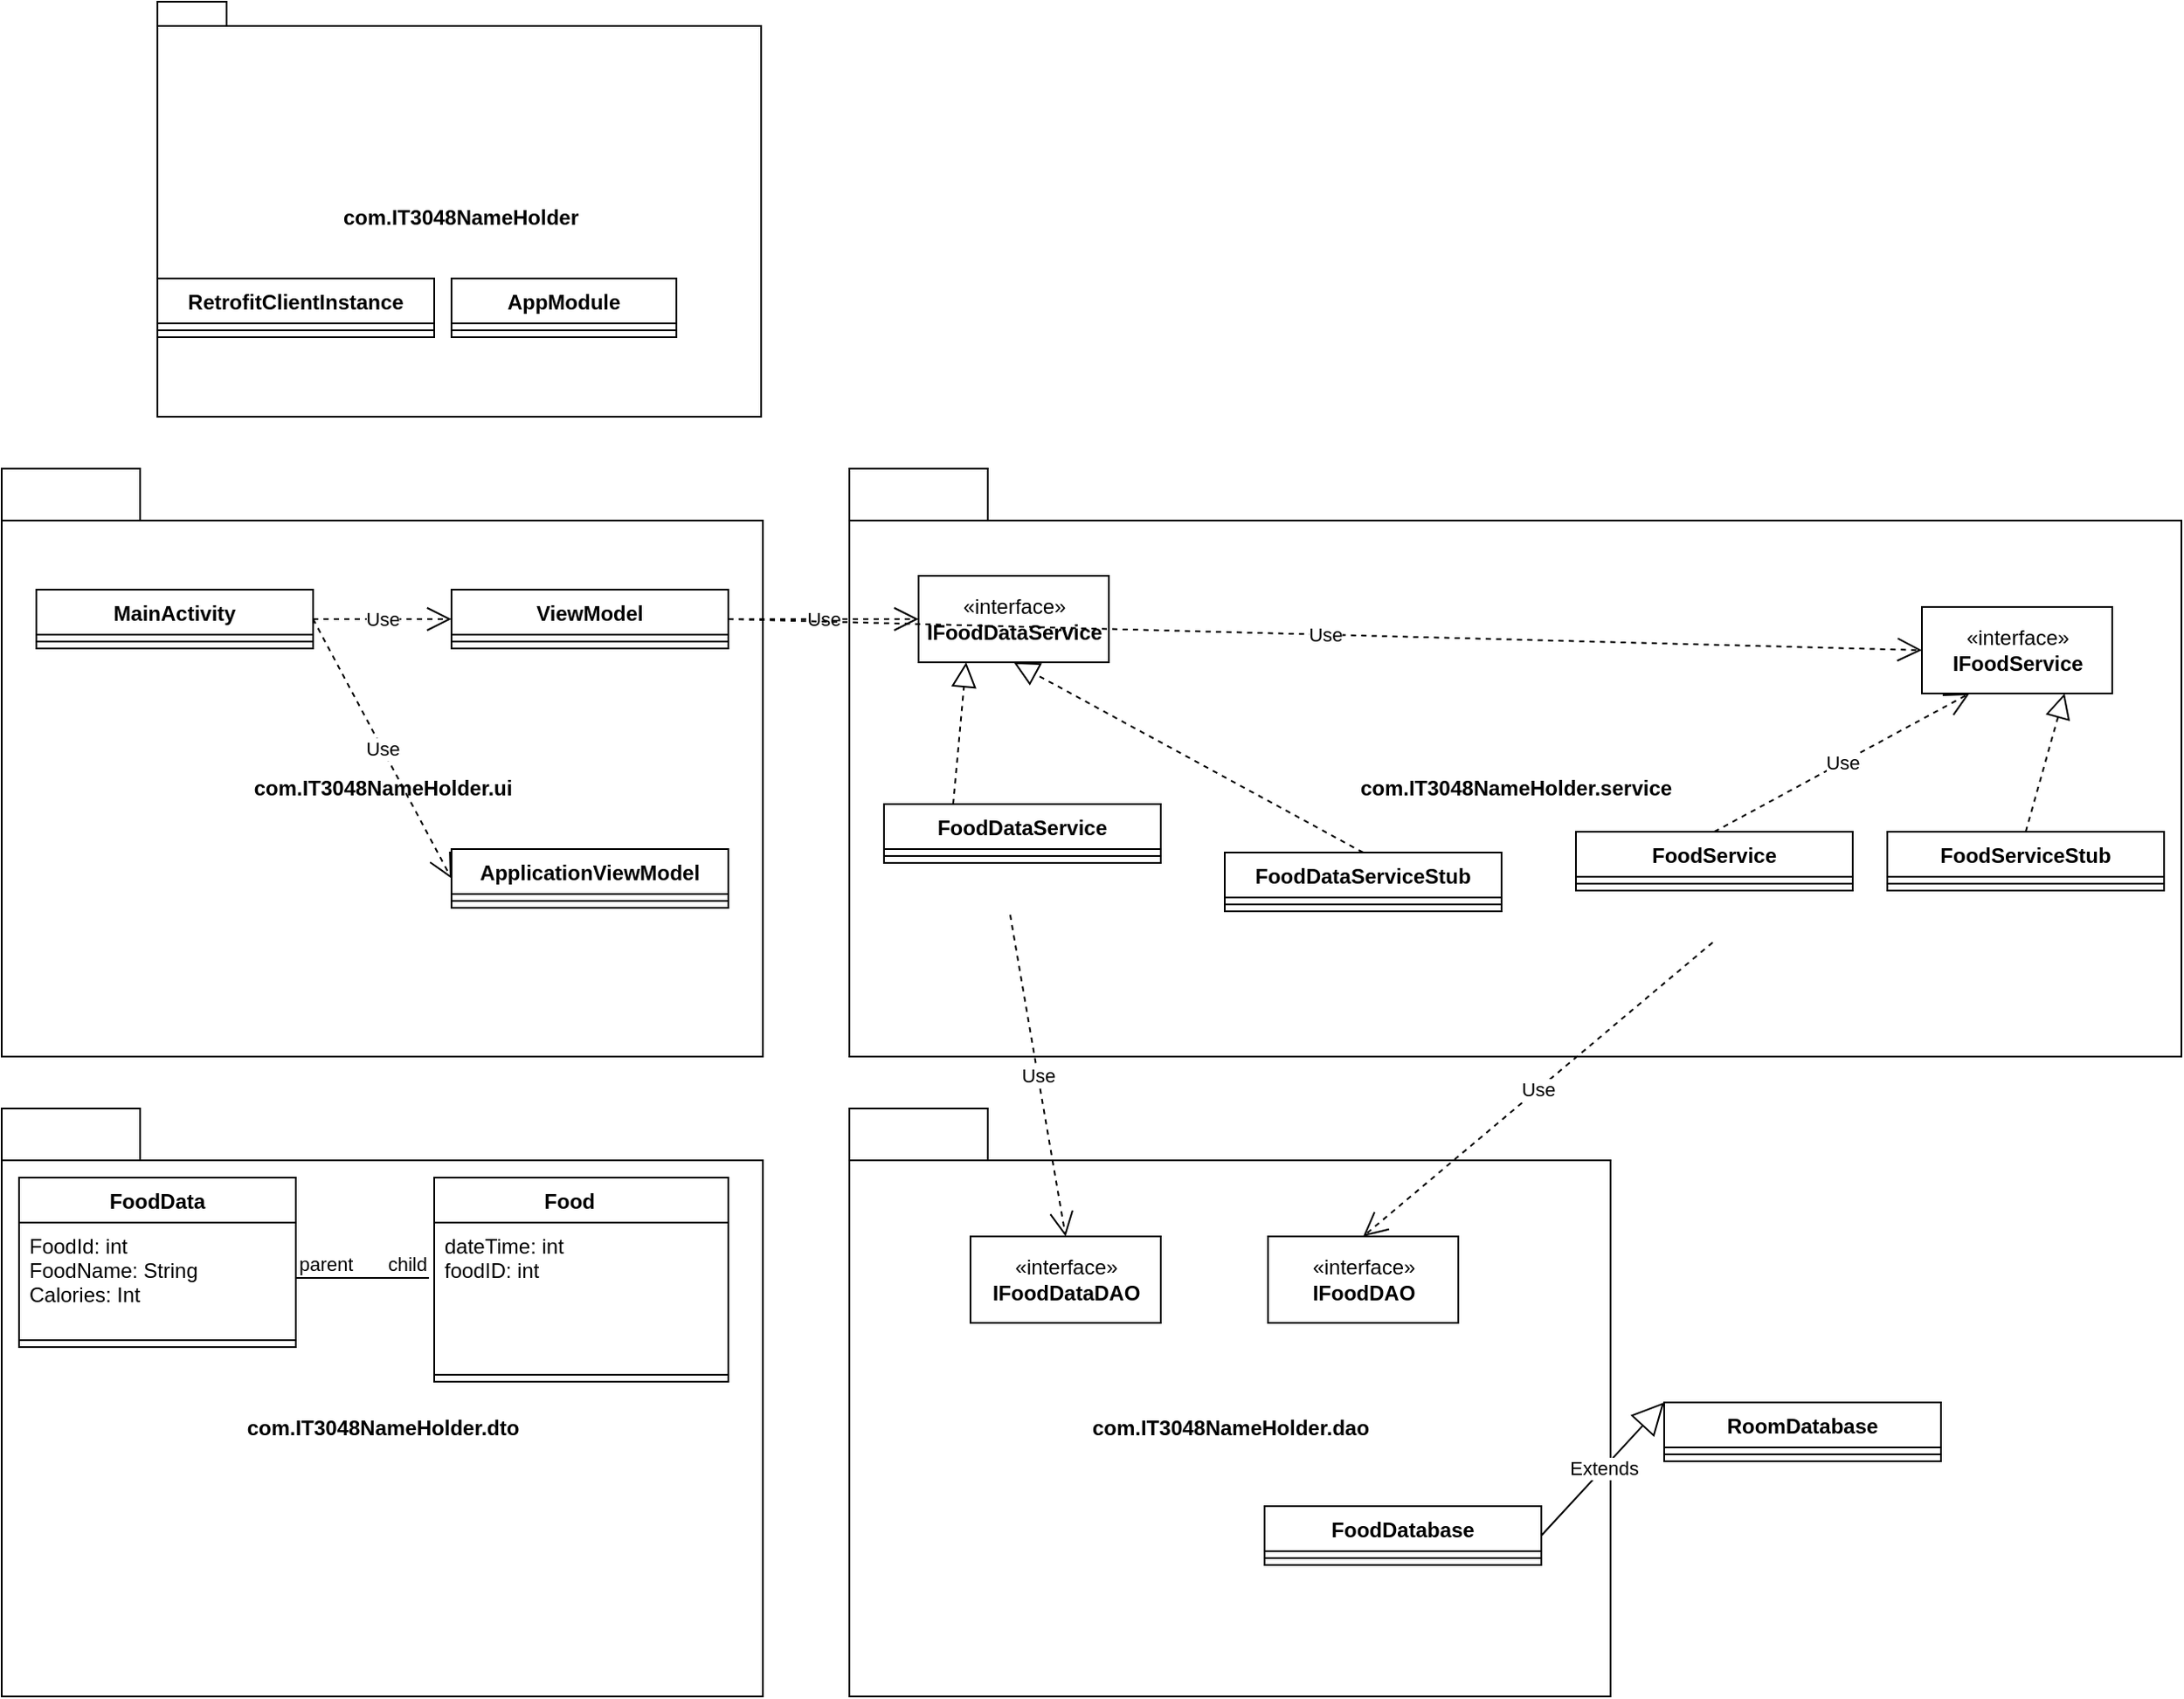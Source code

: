 <mxfile version="20.8.10" type="github">
  <diagram name="Page-1" id="b5b7bab2-c9e2-2cf4-8b2a-24fd1a2a6d21">
    <mxGraphModel dx="1434" dy="822" grid="1" gridSize="10" guides="1" tooltips="1" connect="1" arrows="1" fold="1" page="1" pageScale="1" pageWidth="827" pageHeight="1169" background="none" math="0" shadow="0">
      <root>
        <mxCell id="0" />
        <mxCell id="1" parent="0" />
        <mxCell id="UoRlEjGYQ4p_Dg9qFwCA-1" value="com.IT3048NameHolder.ui" style="shape=folder;fontStyle=1;tabWidth=80;tabHeight=30;tabPosition=left;html=1;boundedLbl=1;" parent="1" vertex="1">
          <mxGeometry x="200" y="340" width="440" height="340" as="geometry" />
        </mxCell>
        <mxCell id="UoRlEjGYQ4p_Dg9qFwCA-2" value="com.IT3048NameHolder.dto" style="shape=folder;fontStyle=1;tabWidth=80;tabHeight=30;tabPosition=left;html=1;boundedLbl=1;" parent="1" vertex="1">
          <mxGeometry x="200" y="710" width="440" height="340" as="geometry" />
        </mxCell>
        <mxCell id="UoRlEjGYQ4p_Dg9qFwCA-3" value="com.IT3048NameHolder.service" style="shape=folder;fontStyle=1;tabWidth=80;tabHeight=30;tabPosition=left;html=1;boundedLbl=1;" parent="1" vertex="1">
          <mxGeometry x="690" y="340" width="770" height="340" as="geometry" />
        </mxCell>
        <mxCell id="UoRlEjGYQ4p_Dg9qFwCA-4" value="com.IT3048NameHolder.dao" style="shape=folder;fontStyle=1;tabWidth=80;tabHeight=30;tabPosition=left;html=1;boundedLbl=1;" parent="1" vertex="1">
          <mxGeometry x="690" y="710" width="440" height="340" as="geometry" />
        </mxCell>
        <mxCell id="UoRlEjGYQ4p_Dg9qFwCA-6" value="MainActivity" style="swimlane;fontStyle=1;align=center;verticalAlign=top;childLayout=stackLayout;horizontal=1;startSize=26;horizontalStack=0;resizeParent=1;resizeParentMax=0;resizeLast=0;collapsible=1;marginBottom=0;" parent="1" vertex="1">
          <mxGeometry x="220" y="410" width="160" height="34" as="geometry" />
        </mxCell>
        <mxCell id="UoRlEjGYQ4p_Dg9qFwCA-8" value="" style="line;strokeWidth=1;fillColor=none;align=left;verticalAlign=middle;spacingTop=-1;spacingLeft=3;spacingRight=3;rotatable=0;labelPosition=right;points=[];portConstraint=eastwest;strokeColor=inherit;" parent="UoRlEjGYQ4p_Dg9qFwCA-6" vertex="1">
          <mxGeometry y="26" width="160" height="8" as="geometry" />
        </mxCell>
        <mxCell id="UoRlEjGYQ4p_Dg9qFwCA-10" value="ViewModel" style="swimlane;fontStyle=1;align=center;verticalAlign=top;childLayout=stackLayout;horizontal=1;startSize=26;horizontalStack=0;resizeParent=1;resizeParentMax=0;resizeLast=0;collapsible=1;marginBottom=0;" parent="1" vertex="1">
          <mxGeometry x="460" y="410" width="160" height="34" as="geometry" />
        </mxCell>
        <mxCell id="UoRlEjGYQ4p_Dg9qFwCA-12" value="" style="line;strokeWidth=1;fillColor=none;align=left;verticalAlign=middle;spacingTop=-1;spacingLeft=3;spacingRight=3;rotatable=0;labelPosition=right;points=[];portConstraint=eastwest;strokeColor=inherit;" parent="UoRlEjGYQ4p_Dg9qFwCA-10" vertex="1">
          <mxGeometry y="26" width="160" height="8" as="geometry" />
        </mxCell>
        <mxCell id="UoRlEjGYQ4p_Dg9qFwCA-14" value="ApplicationViewModel" style="swimlane;fontStyle=1;align=center;verticalAlign=top;childLayout=stackLayout;horizontal=1;startSize=26;horizontalStack=0;resizeParent=1;resizeParentMax=0;resizeLast=0;collapsible=1;marginBottom=0;" parent="1" vertex="1">
          <mxGeometry x="460" y="560" width="160" height="34" as="geometry" />
        </mxCell>
        <mxCell id="UoRlEjGYQ4p_Dg9qFwCA-16" value="" style="line;strokeWidth=1;fillColor=none;align=left;verticalAlign=middle;spacingTop=-1;spacingLeft=3;spacingRight=3;rotatable=0;labelPosition=right;points=[];portConstraint=eastwest;strokeColor=inherit;" parent="UoRlEjGYQ4p_Dg9qFwCA-14" vertex="1">
          <mxGeometry y="26" width="160" height="8" as="geometry" />
        </mxCell>
        <mxCell id="UoRlEjGYQ4p_Dg9qFwCA-18" value="com.IT3048NameHolder" style="shape=folder;fontStyle=1;spacingTop=10;tabWidth=40;tabHeight=14;tabPosition=left;html=1;" parent="1" vertex="1">
          <mxGeometry x="290" y="70" width="349" height="240" as="geometry" />
        </mxCell>
        <mxCell id="UoRlEjGYQ4p_Dg9qFwCA-19" value="AppModule" style="swimlane;fontStyle=1;align=center;verticalAlign=top;childLayout=stackLayout;horizontal=1;startSize=26;horizontalStack=0;resizeParent=1;resizeParentMax=0;resizeLast=0;collapsible=1;marginBottom=0;" parent="1" vertex="1">
          <mxGeometry x="460" y="230" width="130" height="34" as="geometry" />
        </mxCell>
        <mxCell id="UoRlEjGYQ4p_Dg9qFwCA-21" value="" style="line;strokeWidth=1;fillColor=none;align=left;verticalAlign=middle;spacingTop=-1;spacingLeft=3;spacingRight=3;rotatable=0;labelPosition=right;points=[];portConstraint=eastwest;strokeColor=inherit;" parent="UoRlEjGYQ4p_Dg9qFwCA-19" vertex="1">
          <mxGeometry y="26" width="130" height="8" as="geometry" />
        </mxCell>
        <mxCell id="UoRlEjGYQ4p_Dg9qFwCA-23" value="Use" style="endArrow=open;endSize=12;dashed=1;html=1;rounded=0;exitX=1;exitY=0.5;exitDx=0;exitDy=0;entryX=0;entryY=0.5;entryDx=0;entryDy=0;" parent="1" source="UoRlEjGYQ4p_Dg9qFwCA-6" target="UoRlEjGYQ4p_Dg9qFwCA-10" edge="1">
          <mxGeometry width="160" relative="1" as="geometry">
            <mxPoint x="830" y="550" as="sourcePoint" />
            <mxPoint x="990" y="550" as="targetPoint" />
          </mxGeometry>
        </mxCell>
        <mxCell id="UoRlEjGYQ4p_Dg9qFwCA-24" value="Use" style="endArrow=open;endSize=12;dashed=1;html=1;rounded=0;exitX=1;exitY=0.5;exitDx=0;exitDy=0;entryX=0;entryY=0.5;entryDx=0;entryDy=0;" parent="1" source="UoRlEjGYQ4p_Dg9qFwCA-6" target="UoRlEjGYQ4p_Dg9qFwCA-14" edge="1">
          <mxGeometry width="160" relative="1" as="geometry">
            <mxPoint x="830" y="550" as="sourcePoint" />
            <mxPoint x="990" y="550" as="targetPoint" />
          </mxGeometry>
        </mxCell>
        <mxCell id="UoRlEjGYQ4p_Dg9qFwCA-25" value="FoodData" style="swimlane;fontStyle=1;align=center;verticalAlign=top;childLayout=stackLayout;horizontal=1;startSize=26;horizontalStack=0;resizeParent=1;resizeParentMax=0;resizeLast=0;collapsible=1;marginBottom=0;" parent="1" vertex="1">
          <mxGeometry x="210" y="750" width="160" height="98" as="geometry" />
        </mxCell>
        <mxCell id="UoRlEjGYQ4p_Dg9qFwCA-26" value="FoodId: int&#xa;FoodName: String&#xa;Calories: Int&#xa;" style="text;strokeColor=none;fillColor=none;align=left;verticalAlign=top;spacingLeft=4;spacingRight=4;overflow=hidden;rotatable=0;points=[[0,0.5],[1,0.5]];portConstraint=eastwest;" parent="UoRlEjGYQ4p_Dg9qFwCA-25" vertex="1">
          <mxGeometry y="26" width="160" height="64" as="geometry" />
        </mxCell>
        <mxCell id="UoRlEjGYQ4p_Dg9qFwCA-27" value="" style="line;strokeWidth=1;fillColor=none;align=left;verticalAlign=middle;spacingTop=-1;spacingLeft=3;spacingRight=3;rotatable=0;labelPosition=right;points=[];portConstraint=eastwest;strokeColor=inherit;" parent="UoRlEjGYQ4p_Dg9qFwCA-25" vertex="1">
          <mxGeometry y="90" width="160" height="8" as="geometry" />
        </mxCell>
        <mxCell id="UoRlEjGYQ4p_Dg9qFwCA-29" value="Food    " style="swimlane;fontStyle=1;align=center;verticalAlign=top;childLayout=stackLayout;horizontal=1;startSize=26;horizontalStack=0;resizeParent=1;resizeParentMax=0;resizeLast=0;collapsible=1;marginBottom=0;" parent="1" vertex="1">
          <mxGeometry x="450" y="750" width="170" height="118" as="geometry" />
        </mxCell>
        <mxCell id="UoRlEjGYQ4p_Dg9qFwCA-30" value="dateTime: int&#xa;foodID: int&#xa;" style="text;strokeColor=none;fillColor=none;align=left;verticalAlign=top;spacingLeft=4;spacingRight=4;overflow=hidden;rotatable=0;points=[[0,0.5],[1,0.5]];portConstraint=eastwest;" parent="UoRlEjGYQ4p_Dg9qFwCA-29" vertex="1">
          <mxGeometry y="26" width="170" height="84" as="geometry" />
        </mxCell>
        <mxCell id="UoRlEjGYQ4p_Dg9qFwCA-31" value="" style="line;strokeWidth=1;fillColor=none;align=left;verticalAlign=middle;spacingTop=-1;spacingLeft=3;spacingRight=3;rotatable=0;labelPosition=right;points=[];portConstraint=eastwest;strokeColor=inherit;" parent="UoRlEjGYQ4p_Dg9qFwCA-29" vertex="1">
          <mxGeometry y="110" width="170" height="8" as="geometry" />
        </mxCell>
        <mxCell id="UoRlEjGYQ4p_Dg9qFwCA-33" value="" style="endArrow=none;html=1;edgeStyle=orthogonalEdgeStyle;rounded=0;exitX=1;exitY=0.5;exitDx=0;exitDy=0;entryX=-0.018;entryY=0.381;entryDx=0;entryDy=0;entryPerimeter=0;" parent="1" source="UoRlEjGYQ4p_Dg9qFwCA-26" target="UoRlEjGYQ4p_Dg9qFwCA-30" edge="1">
          <mxGeometry relative="1" as="geometry">
            <mxPoint x="830" y="550" as="sourcePoint" />
            <mxPoint x="990" y="550" as="targetPoint" />
          </mxGeometry>
        </mxCell>
        <mxCell id="UoRlEjGYQ4p_Dg9qFwCA-34" value="parent" style="edgeLabel;resizable=0;html=1;align=left;verticalAlign=bottom;" parent="UoRlEjGYQ4p_Dg9qFwCA-33" connectable="0" vertex="1">
          <mxGeometry x="-1" relative="1" as="geometry" />
        </mxCell>
        <mxCell id="UoRlEjGYQ4p_Dg9qFwCA-35" value="child" style="edgeLabel;resizable=0;html=1;align=right;verticalAlign=bottom;" parent="UoRlEjGYQ4p_Dg9qFwCA-33" connectable="0" vertex="1">
          <mxGeometry x="1" relative="1" as="geometry" />
        </mxCell>
        <mxCell id="UoRlEjGYQ4p_Dg9qFwCA-36" value="FoodDataService" style="swimlane;fontStyle=1;align=center;verticalAlign=top;childLayout=stackLayout;horizontal=1;startSize=26;horizontalStack=0;resizeParent=1;resizeParentMax=0;resizeLast=0;collapsible=1;marginBottom=0;" parent="1" vertex="1">
          <mxGeometry x="710" y="534" width="160" height="34" as="geometry" />
        </mxCell>
        <mxCell id="UoRlEjGYQ4p_Dg9qFwCA-38" value="" style="line;strokeWidth=1;fillColor=none;align=left;verticalAlign=middle;spacingTop=-1;spacingLeft=3;spacingRight=3;rotatable=0;labelPosition=right;points=[];portConstraint=eastwest;strokeColor=inherit;" parent="UoRlEjGYQ4p_Dg9qFwCA-36" vertex="1">
          <mxGeometry y="26" width="160" height="8" as="geometry" />
        </mxCell>
        <mxCell id="UoRlEjGYQ4p_Dg9qFwCA-40" value="FoodService" style="swimlane;fontStyle=1;align=center;verticalAlign=top;childLayout=stackLayout;horizontal=1;startSize=26;horizontalStack=0;resizeParent=1;resizeParentMax=0;resizeLast=0;collapsible=1;marginBottom=0;" parent="1" vertex="1">
          <mxGeometry x="1110" y="550" width="160" height="34" as="geometry" />
        </mxCell>
        <mxCell id="UoRlEjGYQ4p_Dg9qFwCA-42" value="" style="line;strokeWidth=1;fillColor=none;align=left;verticalAlign=middle;spacingTop=-1;spacingLeft=3;spacingRight=3;rotatable=0;labelPosition=right;points=[];portConstraint=eastwest;strokeColor=inherit;" parent="UoRlEjGYQ4p_Dg9qFwCA-40" vertex="1">
          <mxGeometry y="26" width="160" height="8" as="geometry" />
        </mxCell>
        <mxCell id="UoRlEjGYQ4p_Dg9qFwCA-44" value="«interface»&lt;br&gt;&lt;b&gt;IFoodService&lt;/b&gt;" style="html=1;" parent="1" vertex="1">
          <mxGeometry x="1310" y="420" width="110" height="50" as="geometry" />
        </mxCell>
        <mxCell id="UoRlEjGYQ4p_Dg9qFwCA-45" value="«interface»&lt;br&gt;&lt;b&gt;IFoodDataService&lt;/b&gt;" style="html=1;" parent="1" vertex="1">
          <mxGeometry x="730" y="402" width="110" height="50" as="geometry" />
        </mxCell>
        <mxCell id="UoRlEjGYQ4p_Dg9qFwCA-46" value="" style="endArrow=block;dashed=1;endFill=0;endSize=12;html=1;rounded=0;exitX=0.25;exitY=0;exitDx=0;exitDy=0;entryX=0.25;entryY=1;entryDx=0;entryDy=0;" parent="1" source="UoRlEjGYQ4p_Dg9qFwCA-36" target="UoRlEjGYQ4p_Dg9qFwCA-45" edge="1">
          <mxGeometry width="160" relative="1" as="geometry">
            <mxPoint x="830" y="580" as="sourcePoint" />
            <mxPoint x="990" y="580" as="targetPoint" />
          </mxGeometry>
        </mxCell>
        <mxCell id="UoRlEjGYQ4p_Dg9qFwCA-47" value="FoodDataServiceStub" style="swimlane;fontStyle=1;align=center;verticalAlign=top;childLayout=stackLayout;horizontal=1;startSize=26;horizontalStack=0;resizeParent=1;resizeParentMax=0;resizeLast=0;collapsible=1;marginBottom=0;" parent="1" vertex="1">
          <mxGeometry x="907" y="562" width="160" height="34" as="geometry" />
        </mxCell>
        <mxCell id="UoRlEjGYQ4p_Dg9qFwCA-49" value="" style="line;strokeWidth=1;fillColor=none;align=left;verticalAlign=middle;spacingTop=-1;spacingLeft=3;spacingRight=3;rotatable=0;labelPosition=right;points=[];portConstraint=eastwest;strokeColor=inherit;" parent="UoRlEjGYQ4p_Dg9qFwCA-47" vertex="1">
          <mxGeometry y="26" width="160" height="8" as="geometry" />
        </mxCell>
        <mxCell id="UoRlEjGYQ4p_Dg9qFwCA-52" value="" style="endArrow=block;dashed=1;endFill=0;endSize=12;html=1;rounded=0;entryX=0.5;entryY=1;entryDx=0;entryDy=0;exitX=0.5;exitY=0;exitDx=0;exitDy=0;" parent="1" source="UoRlEjGYQ4p_Dg9qFwCA-47" target="UoRlEjGYQ4p_Dg9qFwCA-45" edge="1">
          <mxGeometry width="160" relative="1" as="geometry">
            <mxPoint x="830" y="580" as="sourcePoint" />
            <mxPoint x="990" y="580" as="targetPoint" />
          </mxGeometry>
        </mxCell>
        <mxCell id="UoRlEjGYQ4p_Dg9qFwCA-57" value="FoodServiceStub" style="swimlane;fontStyle=1;align=center;verticalAlign=top;childLayout=stackLayout;horizontal=1;startSize=26;horizontalStack=0;resizeParent=1;resizeParentMax=0;resizeLast=0;collapsible=1;marginBottom=0;" parent="1" vertex="1">
          <mxGeometry x="1290" y="550" width="160" height="34" as="geometry" />
        </mxCell>
        <mxCell id="UoRlEjGYQ4p_Dg9qFwCA-59" value="" style="line;strokeWidth=1;fillColor=none;align=left;verticalAlign=middle;spacingTop=-1;spacingLeft=3;spacingRight=3;rotatable=0;labelPosition=right;points=[];portConstraint=eastwest;strokeColor=inherit;" parent="UoRlEjGYQ4p_Dg9qFwCA-57" vertex="1">
          <mxGeometry y="26" width="160" height="8" as="geometry" />
        </mxCell>
        <mxCell id="UoRlEjGYQ4p_Dg9qFwCA-61" value="Use" style="endArrow=open;endSize=12;dashed=1;html=1;rounded=0;entryX=0.25;entryY=1;entryDx=0;entryDy=0;exitX=0.5;exitY=0;exitDx=0;exitDy=0;" parent="1" source="UoRlEjGYQ4p_Dg9qFwCA-40" target="UoRlEjGYQ4p_Dg9qFwCA-44" edge="1">
          <mxGeometry width="160" relative="1" as="geometry">
            <mxPoint x="830" y="580" as="sourcePoint" />
            <mxPoint x="990" y="580" as="targetPoint" />
          </mxGeometry>
        </mxCell>
        <mxCell id="UoRlEjGYQ4p_Dg9qFwCA-62" value="" style="endArrow=block;dashed=1;endFill=0;endSize=12;html=1;rounded=0;entryX=0.75;entryY=1;entryDx=0;entryDy=0;exitX=0.5;exitY=0;exitDx=0;exitDy=0;" parent="1" source="UoRlEjGYQ4p_Dg9qFwCA-57" target="UoRlEjGYQ4p_Dg9qFwCA-44" edge="1">
          <mxGeometry width="160" relative="1" as="geometry">
            <mxPoint x="830" y="580" as="sourcePoint" />
            <mxPoint x="990" y="580" as="targetPoint" />
          </mxGeometry>
        </mxCell>
        <mxCell id="UoRlEjGYQ4p_Dg9qFwCA-63" value="Use" style="endArrow=open;endSize=12;dashed=1;html=1;rounded=0;exitX=1;exitY=0.5;exitDx=0;exitDy=0;entryX=0;entryY=0.5;entryDx=0;entryDy=0;" parent="1" source="UoRlEjGYQ4p_Dg9qFwCA-10" target="UoRlEjGYQ4p_Dg9qFwCA-45" edge="1">
          <mxGeometry width="160" relative="1" as="geometry">
            <mxPoint x="830" y="580" as="sourcePoint" />
            <mxPoint x="990" y="580" as="targetPoint" />
          </mxGeometry>
        </mxCell>
        <mxCell id="UoRlEjGYQ4p_Dg9qFwCA-64" value="Use" style="endArrow=open;endSize=12;dashed=1;html=1;rounded=0;exitX=1;exitY=0.5;exitDx=0;exitDy=0;entryX=0;entryY=0.5;entryDx=0;entryDy=0;" parent="1" source="UoRlEjGYQ4p_Dg9qFwCA-10" target="UoRlEjGYQ4p_Dg9qFwCA-44" edge="1">
          <mxGeometry width="160" relative="1" as="geometry">
            <mxPoint x="830" y="580" as="sourcePoint" />
            <mxPoint x="990" y="580" as="targetPoint" />
          </mxGeometry>
        </mxCell>
        <mxCell id="UoRlEjGYQ4p_Dg9qFwCA-65" value="«interface»&lt;br&gt;&lt;b&gt;IFoodDataDAO&lt;/b&gt;" style="html=1;" parent="1" vertex="1">
          <mxGeometry x="760" y="784" width="110" height="50" as="geometry" />
        </mxCell>
        <mxCell id="UoRlEjGYQ4p_Dg9qFwCA-66" value="Use" style="endArrow=open;endSize=12;dashed=1;html=1;rounded=0;exitX=0.456;exitY=1.154;exitDx=0;exitDy=0;exitPerimeter=0;entryX=0.5;entryY=0;entryDx=0;entryDy=0;" parent="1" target="UoRlEjGYQ4p_Dg9qFwCA-65" edge="1">
          <mxGeometry width="160" relative="1" as="geometry">
            <mxPoint x="782.96" y="598.004" as="sourcePoint" />
            <mxPoint x="990" y="580" as="targetPoint" />
          </mxGeometry>
        </mxCell>
        <mxCell id="UoRlEjGYQ4p_Dg9qFwCA-67" value="RetrofitClientInstance" style="swimlane;fontStyle=1;align=center;verticalAlign=top;childLayout=stackLayout;horizontal=1;startSize=26;horizontalStack=0;resizeParent=1;resizeParentMax=0;resizeLast=0;collapsible=1;marginBottom=0;" parent="1" vertex="1">
          <mxGeometry x="290" y="230" width="160" height="34" as="geometry" />
        </mxCell>
        <mxCell id="UoRlEjGYQ4p_Dg9qFwCA-69" value="" style="line;strokeWidth=1;fillColor=none;align=left;verticalAlign=middle;spacingTop=-1;spacingLeft=3;spacingRight=3;rotatable=0;labelPosition=right;points=[];portConstraint=eastwest;strokeColor=inherit;" parent="UoRlEjGYQ4p_Dg9qFwCA-67" vertex="1">
          <mxGeometry y="26" width="160" height="8" as="geometry" />
        </mxCell>
        <mxCell id="UoRlEjGYQ4p_Dg9qFwCA-71" value="«interface»&lt;br&gt;&lt;b&gt;IFoodDAO&lt;/b&gt;" style="html=1;" parent="1" vertex="1">
          <mxGeometry x="932" y="784" width="110" height="50" as="geometry" />
        </mxCell>
        <mxCell id="UoRlEjGYQ4p_Dg9qFwCA-72" value="Use" style="endArrow=open;endSize=12;dashed=1;html=1;rounded=0;entryX=0.5;entryY=0;entryDx=0;entryDy=0;exitX=0.494;exitY=1.154;exitDx=0;exitDy=0;exitPerimeter=0;" parent="1" target="UoRlEjGYQ4p_Dg9qFwCA-71" edge="1">
          <mxGeometry width="160" relative="1" as="geometry">
            <mxPoint x="1189.04" y="614.004" as="sourcePoint" />
            <mxPoint x="990" y="760" as="targetPoint" />
          </mxGeometry>
        </mxCell>
        <mxCell id="UoRlEjGYQ4p_Dg9qFwCA-73" value="FoodDatabase&#xa;" style="swimlane;fontStyle=1;align=center;verticalAlign=top;childLayout=stackLayout;horizontal=1;startSize=26;horizontalStack=0;resizeParent=1;resizeParentMax=0;resizeLast=0;collapsible=1;marginBottom=0;" parent="1" vertex="1">
          <mxGeometry x="930" y="940" width="160" height="34" as="geometry" />
        </mxCell>
        <mxCell id="UoRlEjGYQ4p_Dg9qFwCA-75" value="" style="line;strokeWidth=1;fillColor=none;align=left;verticalAlign=middle;spacingTop=-1;spacingLeft=3;spacingRight=3;rotatable=0;labelPosition=right;points=[];portConstraint=eastwest;strokeColor=inherit;" parent="UoRlEjGYQ4p_Dg9qFwCA-73" vertex="1">
          <mxGeometry y="26" width="160" height="8" as="geometry" />
        </mxCell>
        <mxCell id="UoRlEjGYQ4p_Dg9qFwCA-77" value="RoomDatabase" style="swimlane;fontStyle=1;align=center;verticalAlign=top;childLayout=stackLayout;horizontal=1;startSize=26;horizontalStack=0;resizeParent=1;resizeParentMax=0;resizeLast=0;collapsible=1;marginBottom=0;" parent="1" vertex="1">
          <mxGeometry x="1161" y="880" width="160" height="34" as="geometry" />
        </mxCell>
        <mxCell id="UoRlEjGYQ4p_Dg9qFwCA-79" value="" style="line;strokeWidth=1;fillColor=none;align=left;verticalAlign=middle;spacingTop=-1;spacingLeft=3;spacingRight=3;rotatable=0;labelPosition=right;points=[];portConstraint=eastwest;strokeColor=inherit;" parent="UoRlEjGYQ4p_Dg9qFwCA-77" vertex="1">
          <mxGeometry y="26" width="160" height="8" as="geometry" />
        </mxCell>
        <mxCell id="UoRlEjGYQ4p_Dg9qFwCA-81" value="Extends" style="endArrow=block;endSize=16;endFill=0;html=1;rounded=0;entryX=0;entryY=0;entryDx=0;entryDy=0;exitX=1;exitY=0.5;exitDx=0;exitDy=0;" parent="1" source="UoRlEjGYQ4p_Dg9qFwCA-73" target="UoRlEjGYQ4p_Dg9qFwCA-77" edge="1">
          <mxGeometry width="160" relative="1" as="geometry">
            <mxPoint x="830" y="760" as="sourcePoint" />
            <mxPoint x="990" y="760" as="targetPoint" />
          </mxGeometry>
        </mxCell>
      </root>
    </mxGraphModel>
  </diagram>
</mxfile>
